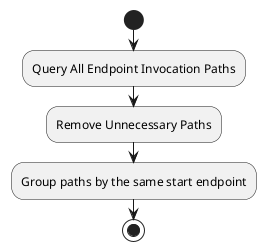 @startuml
start
:Query All Endpoint Invocation Paths;
:Remove Unnecessary Paths;
:Group paths by the same start endpoint;
stop
@enduml